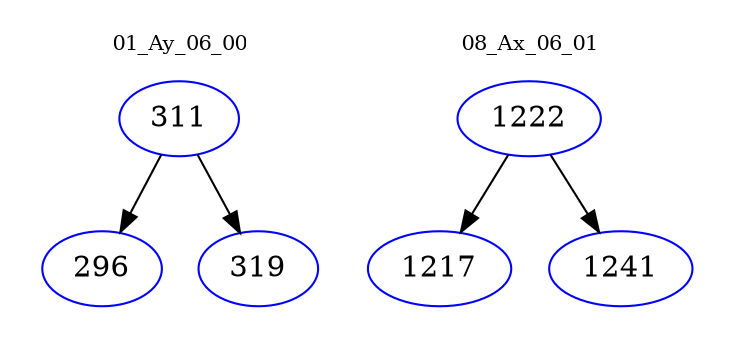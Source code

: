 digraph{
subgraph cluster_0 {
color = white
label = "01_Ay_06_00";
fontsize=10;
T0_311 [label="311", color="blue"]
T0_311 -> T0_296 [color="black"]
T0_296 [label="296", color="blue"]
T0_311 -> T0_319 [color="black"]
T0_319 [label="319", color="blue"]
}
subgraph cluster_1 {
color = white
label = "08_Ax_06_01";
fontsize=10;
T1_1222 [label="1222", color="blue"]
T1_1222 -> T1_1217 [color="black"]
T1_1217 [label="1217", color="blue"]
T1_1222 -> T1_1241 [color="black"]
T1_1241 [label="1241", color="blue"]
}
}
